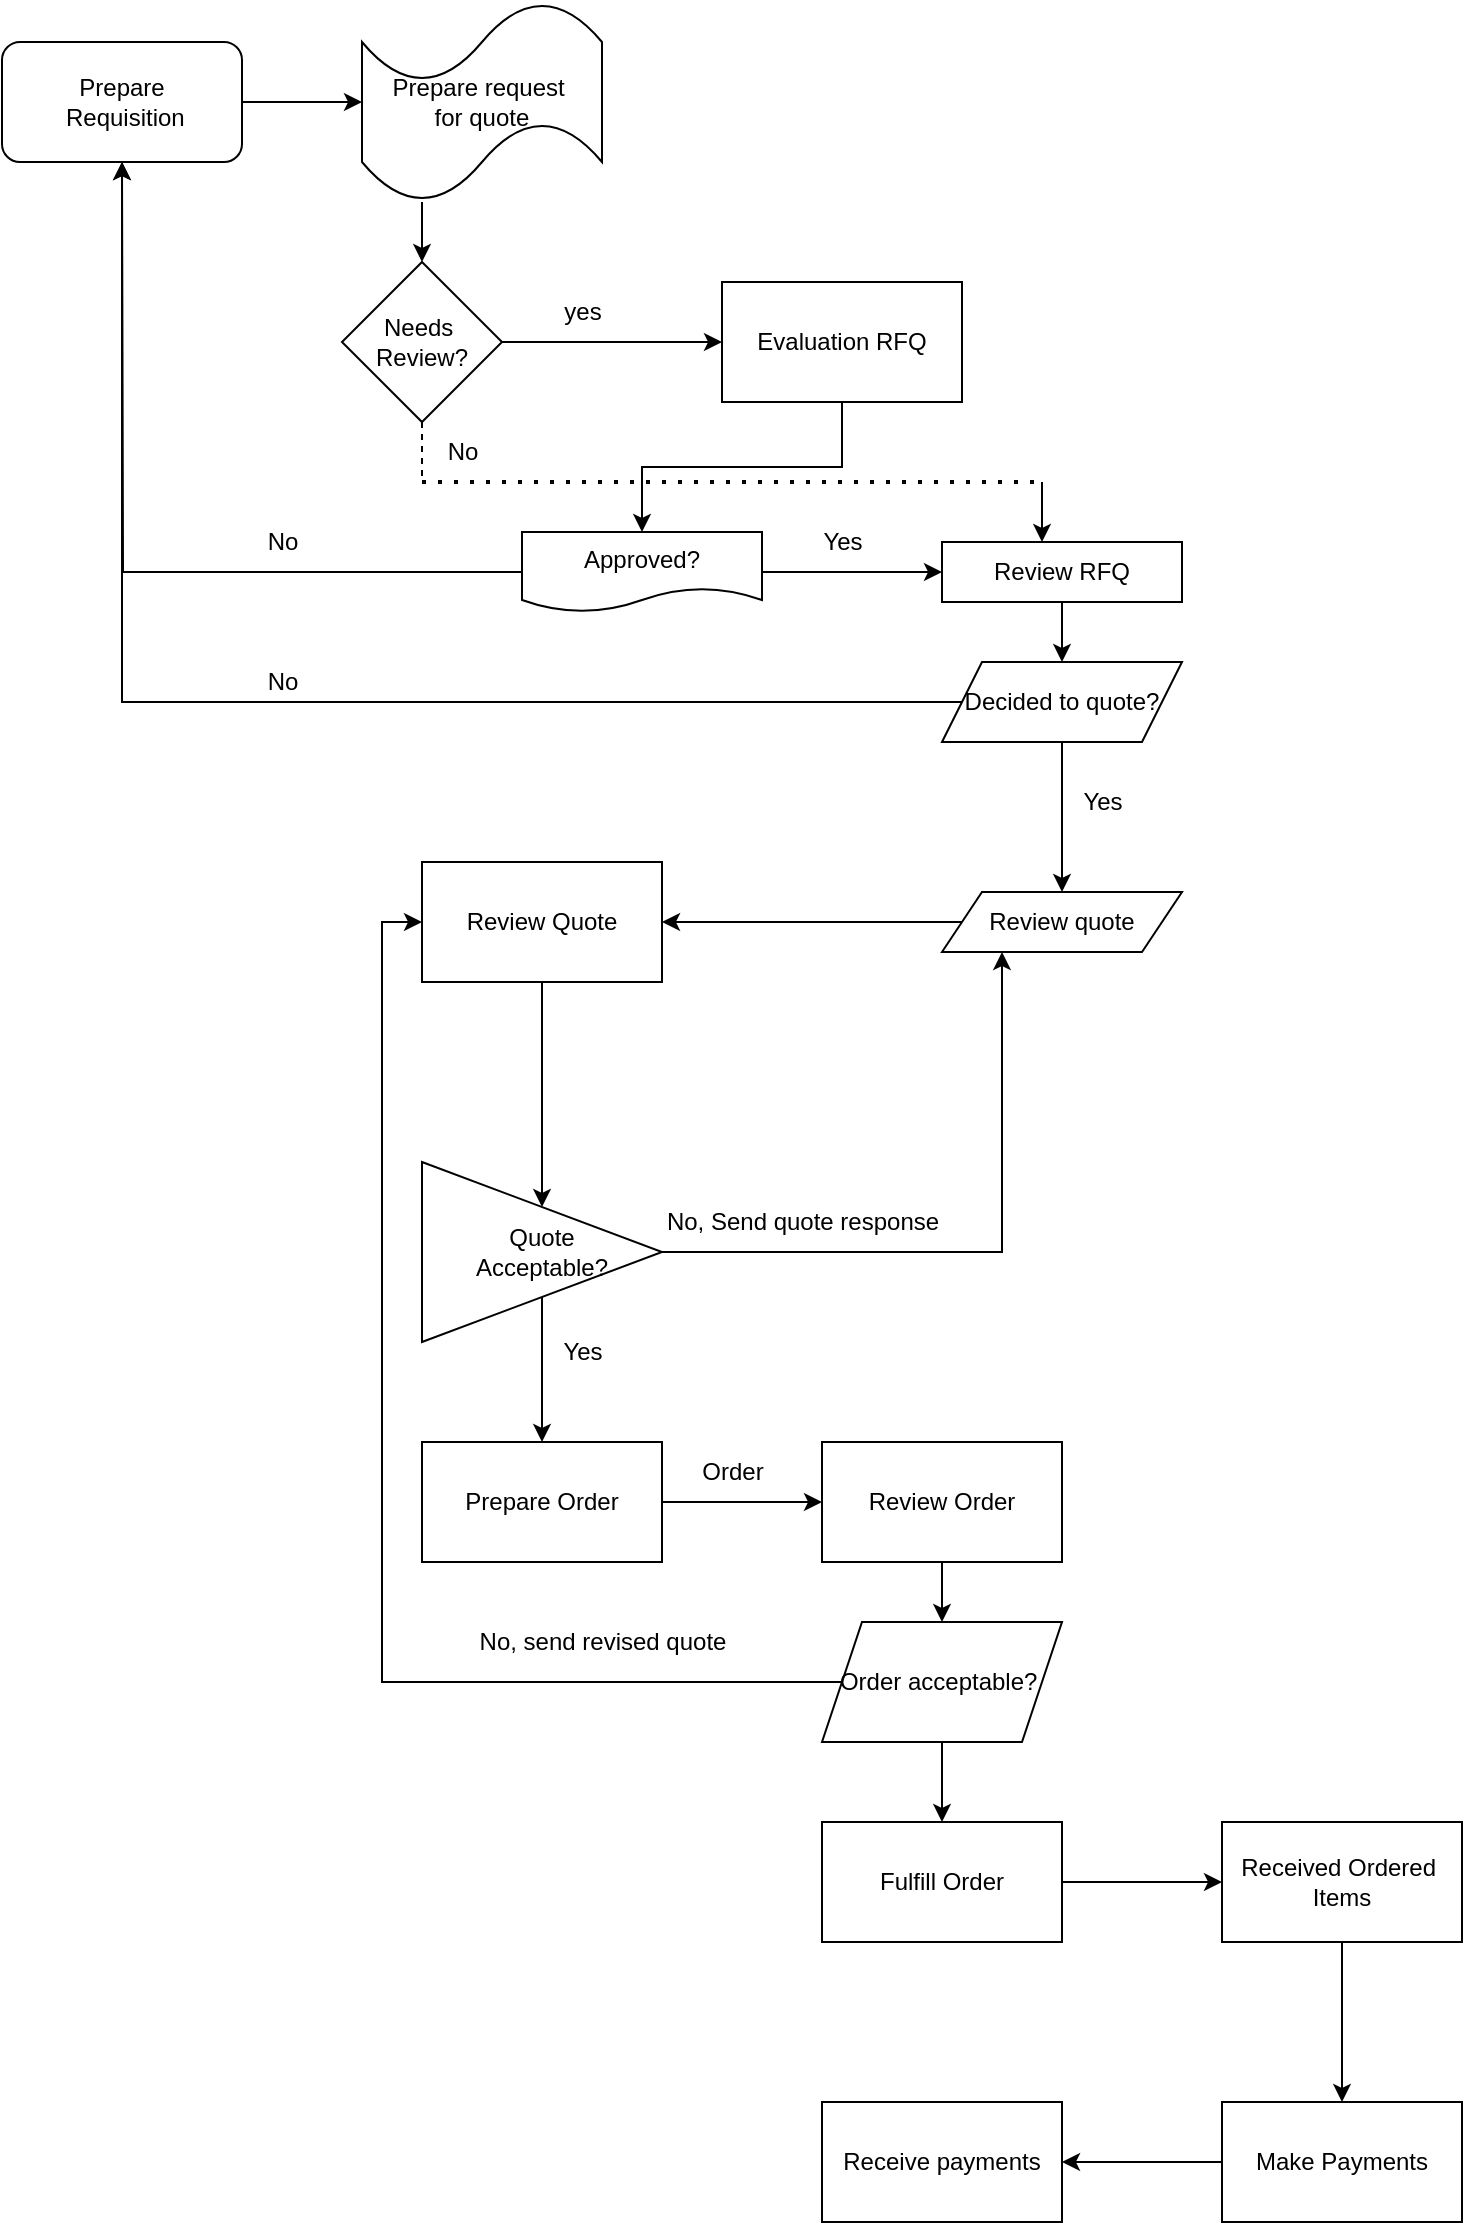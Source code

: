 <mxfile version="21.1.5" type="device">
  <diagram name="Page-1" id="NTZvAj1o065aLn9AzlJM">
    <mxGraphModel dx="1730" dy="452" grid="1" gridSize="10" guides="1" tooltips="1" connect="1" arrows="1" fold="1" page="1" pageScale="1" pageWidth="850" pageHeight="1100" math="0" shadow="0">
      <root>
        <mxCell id="0" />
        <mxCell id="1" parent="0" />
        <mxCell id="zSdqmAYmBV2nvxC4BP9r-52" value="" style="edgeStyle=orthogonalEdgeStyle;rounded=0;orthogonalLoop=1;jettySize=auto;html=1;" edge="1" parent="1" source="zSdqmAYmBV2nvxC4BP9r-2" target="zSdqmAYmBV2nvxC4BP9r-3">
          <mxGeometry relative="1" as="geometry" />
        </mxCell>
        <mxCell id="zSdqmAYmBV2nvxC4BP9r-2" value="Prepare&lt;br&gt;&amp;nbsp;Requisition" style="rounded=1;whiteSpace=wrap;html=1;" vertex="1" parent="1">
          <mxGeometry x="-20" y="40" width="120" height="60" as="geometry" />
        </mxCell>
        <mxCell id="zSdqmAYmBV2nvxC4BP9r-3" value="Prepare request&amp;nbsp;&lt;br&gt;for quote" style="shape=tape;whiteSpace=wrap;html=1;" vertex="1" parent="1">
          <mxGeometry x="160" y="20" width="120" height="100" as="geometry" />
        </mxCell>
        <mxCell id="zSdqmAYmBV2nvxC4BP9r-6" value="" style="edgeStyle=orthogonalEdgeStyle;rounded=0;orthogonalLoop=1;jettySize=auto;html=1;" edge="1" parent="1" source="zSdqmAYmBV2nvxC4BP9r-4" target="zSdqmAYmBV2nvxC4BP9r-5">
          <mxGeometry relative="1" as="geometry" />
        </mxCell>
        <mxCell id="zSdqmAYmBV2nvxC4BP9r-4" value="Needs&amp;nbsp;&lt;br&gt;Review?" style="rhombus;whiteSpace=wrap;html=1;" vertex="1" parent="1">
          <mxGeometry x="150" y="150" width="80" height="80" as="geometry" />
        </mxCell>
        <mxCell id="zSdqmAYmBV2nvxC4BP9r-8" value="" style="edgeStyle=orthogonalEdgeStyle;rounded=0;orthogonalLoop=1;jettySize=auto;html=1;" edge="1" parent="1" source="zSdqmAYmBV2nvxC4BP9r-5" target="zSdqmAYmBV2nvxC4BP9r-7">
          <mxGeometry relative="1" as="geometry" />
        </mxCell>
        <mxCell id="zSdqmAYmBV2nvxC4BP9r-5" value="Evaluation RFQ" style="whiteSpace=wrap;html=1;" vertex="1" parent="1">
          <mxGeometry x="340" y="160" width="120" height="60" as="geometry" />
        </mxCell>
        <mxCell id="zSdqmAYmBV2nvxC4BP9r-13" value="" style="edgeStyle=orthogonalEdgeStyle;rounded=0;orthogonalLoop=1;jettySize=auto;html=1;" edge="1" parent="1" source="zSdqmAYmBV2nvxC4BP9r-7" target="zSdqmAYmBV2nvxC4BP9r-12">
          <mxGeometry relative="1" as="geometry" />
        </mxCell>
        <mxCell id="zSdqmAYmBV2nvxC4BP9r-23" style="edgeStyle=orthogonalEdgeStyle;rounded=0;orthogonalLoop=1;jettySize=auto;html=1;" edge="1" parent="1" source="zSdqmAYmBV2nvxC4BP9r-7">
          <mxGeometry relative="1" as="geometry">
            <mxPoint x="40" y="100" as="targetPoint" />
          </mxGeometry>
        </mxCell>
        <mxCell id="zSdqmAYmBV2nvxC4BP9r-7" value="Approved?" style="shape=document;whiteSpace=wrap;html=1;boundedLbl=1;" vertex="1" parent="1">
          <mxGeometry x="240" y="285" width="120" height="40" as="geometry" />
        </mxCell>
        <mxCell id="zSdqmAYmBV2nvxC4BP9r-9" value="" style="endArrow=none;dashed=1;html=1;rounded=0;exitX=0.5;exitY=1;exitDx=0;exitDy=0;" edge="1" parent="1" source="zSdqmAYmBV2nvxC4BP9r-4">
          <mxGeometry width="50" height="50" relative="1" as="geometry">
            <mxPoint x="240" y="240" as="sourcePoint" />
            <mxPoint x="190" y="260" as="targetPoint" />
          </mxGeometry>
        </mxCell>
        <mxCell id="zSdqmAYmBV2nvxC4BP9r-10" value="" style="endArrow=none;dashed=1;html=1;dashPattern=1 3;strokeWidth=2;rounded=0;" edge="1" parent="1">
          <mxGeometry width="50" height="50" relative="1" as="geometry">
            <mxPoint x="190" y="260" as="sourcePoint" />
            <mxPoint x="502" y="260" as="targetPoint" />
          </mxGeometry>
        </mxCell>
        <mxCell id="zSdqmAYmBV2nvxC4BP9r-11" value="" style="endArrow=classic;html=1;rounded=0;" edge="1" parent="1">
          <mxGeometry width="50" height="50" relative="1" as="geometry">
            <mxPoint x="500" y="260" as="sourcePoint" />
            <mxPoint x="500" y="290" as="targetPoint" />
          </mxGeometry>
        </mxCell>
        <mxCell id="zSdqmAYmBV2nvxC4BP9r-18" value="" style="edgeStyle=orthogonalEdgeStyle;rounded=0;orthogonalLoop=1;jettySize=auto;html=1;" edge="1" parent="1" source="zSdqmAYmBV2nvxC4BP9r-12" target="zSdqmAYmBV2nvxC4BP9r-17">
          <mxGeometry relative="1" as="geometry" />
        </mxCell>
        <mxCell id="zSdqmAYmBV2nvxC4BP9r-12" value="Review RFQ" style="rounded=0;whiteSpace=wrap;html=1;" vertex="1" parent="1">
          <mxGeometry x="450" y="290" width="120" height="30" as="geometry" />
        </mxCell>
        <mxCell id="zSdqmAYmBV2nvxC4BP9r-14" value="Yes&lt;br&gt;" style="text;html=1;align=center;verticalAlign=middle;resizable=0;points=[];autosize=1;strokeColor=none;fillColor=none;" vertex="1" parent="1">
          <mxGeometry x="380" y="275" width="40" height="30" as="geometry" />
        </mxCell>
        <mxCell id="zSdqmAYmBV2nvxC4BP9r-15" value="yes" style="text;html=1;align=center;verticalAlign=middle;resizable=0;points=[];autosize=1;strokeColor=none;fillColor=none;" vertex="1" parent="1">
          <mxGeometry x="250" y="160" width="40" height="30" as="geometry" />
        </mxCell>
        <mxCell id="zSdqmAYmBV2nvxC4BP9r-16" value="No&lt;br&gt;" style="text;html=1;align=center;verticalAlign=middle;resizable=0;points=[];autosize=1;strokeColor=none;fillColor=none;" vertex="1" parent="1">
          <mxGeometry x="190" y="230" width="40" height="30" as="geometry" />
        </mxCell>
        <mxCell id="zSdqmAYmBV2nvxC4BP9r-20" value="" style="edgeStyle=orthogonalEdgeStyle;rounded=0;orthogonalLoop=1;jettySize=auto;html=1;" edge="1" parent="1" source="zSdqmAYmBV2nvxC4BP9r-17" target="zSdqmAYmBV2nvxC4BP9r-19">
          <mxGeometry relative="1" as="geometry" />
        </mxCell>
        <mxCell id="zSdqmAYmBV2nvxC4BP9r-22" style="edgeStyle=orthogonalEdgeStyle;rounded=0;orthogonalLoop=1;jettySize=auto;html=1;entryX=0.5;entryY=1;entryDx=0;entryDy=0;" edge="1" parent="1" source="zSdqmAYmBV2nvxC4BP9r-17" target="zSdqmAYmBV2nvxC4BP9r-2">
          <mxGeometry relative="1" as="geometry">
            <mxPoint x="41" y="170" as="targetPoint" />
          </mxGeometry>
        </mxCell>
        <mxCell id="zSdqmAYmBV2nvxC4BP9r-17" value="Decided to quote?" style="shape=parallelogram;perimeter=parallelogramPerimeter;whiteSpace=wrap;html=1;fixedSize=1;rounded=0;" vertex="1" parent="1">
          <mxGeometry x="450" y="350" width="120" height="40" as="geometry" />
        </mxCell>
        <mxCell id="zSdqmAYmBV2nvxC4BP9r-26" style="edgeStyle=orthogonalEdgeStyle;rounded=0;orthogonalLoop=1;jettySize=auto;html=1;" edge="1" parent="1" source="zSdqmAYmBV2nvxC4BP9r-19" target="zSdqmAYmBV2nvxC4BP9r-27">
          <mxGeometry relative="1" as="geometry">
            <mxPoint x="250" y="480" as="targetPoint" />
          </mxGeometry>
        </mxCell>
        <mxCell id="zSdqmAYmBV2nvxC4BP9r-19" value="Review quote" style="shape=parallelogram;perimeter=parallelogramPerimeter;whiteSpace=wrap;html=1;fixedSize=1;rounded=0;" vertex="1" parent="1">
          <mxGeometry x="450" y="465" width="120" height="30" as="geometry" />
        </mxCell>
        <mxCell id="zSdqmAYmBV2nvxC4BP9r-21" value="Yes" style="text;html=1;align=center;verticalAlign=middle;resizable=0;points=[];autosize=1;strokeColor=none;fillColor=none;" vertex="1" parent="1">
          <mxGeometry x="510" y="405" width="40" height="30" as="geometry" />
        </mxCell>
        <mxCell id="zSdqmAYmBV2nvxC4BP9r-24" value="No" style="text;html=1;align=center;verticalAlign=middle;resizable=0;points=[];autosize=1;strokeColor=none;fillColor=none;" vertex="1" parent="1">
          <mxGeometry x="100" y="275" width="40" height="30" as="geometry" />
        </mxCell>
        <mxCell id="zSdqmAYmBV2nvxC4BP9r-25" value="No" style="text;html=1;align=center;verticalAlign=middle;resizable=0;points=[];autosize=1;strokeColor=none;fillColor=none;" vertex="1" parent="1">
          <mxGeometry x="100" y="345" width="40" height="30" as="geometry" />
        </mxCell>
        <mxCell id="zSdqmAYmBV2nvxC4BP9r-29" value="" style="edgeStyle=orthogonalEdgeStyle;rounded=0;orthogonalLoop=1;jettySize=auto;html=1;" edge="1" parent="1" source="zSdqmAYmBV2nvxC4BP9r-27" target="zSdqmAYmBV2nvxC4BP9r-28">
          <mxGeometry relative="1" as="geometry" />
        </mxCell>
        <mxCell id="zSdqmAYmBV2nvxC4BP9r-27" value="Review Quote" style="rounded=0;whiteSpace=wrap;html=1;" vertex="1" parent="1">
          <mxGeometry x="190" y="450" width="120" height="60" as="geometry" />
        </mxCell>
        <mxCell id="zSdqmAYmBV2nvxC4BP9r-31" value="" style="edgeStyle=orthogonalEdgeStyle;rounded=0;orthogonalLoop=1;jettySize=auto;html=1;" edge="1" parent="1" source="zSdqmAYmBV2nvxC4BP9r-28" target="zSdqmAYmBV2nvxC4BP9r-30">
          <mxGeometry relative="1" as="geometry" />
        </mxCell>
        <mxCell id="zSdqmAYmBV2nvxC4BP9r-33" style="edgeStyle=orthogonalEdgeStyle;rounded=0;orthogonalLoop=1;jettySize=auto;html=1;entryX=0.25;entryY=1;entryDx=0;entryDy=0;" edge="1" parent="1" source="zSdqmAYmBV2nvxC4BP9r-28" target="zSdqmAYmBV2nvxC4BP9r-19">
          <mxGeometry relative="1" as="geometry" />
        </mxCell>
        <mxCell id="zSdqmAYmBV2nvxC4BP9r-28" value="Quote&lt;br&gt;Acceptable?" style="triangle;whiteSpace=wrap;html=1;rounded=0;" vertex="1" parent="1">
          <mxGeometry x="190" y="600" width="120" height="90" as="geometry" />
        </mxCell>
        <mxCell id="zSdqmAYmBV2nvxC4BP9r-36" value="" style="edgeStyle=orthogonalEdgeStyle;rounded=0;orthogonalLoop=1;jettySize=auto;html=1;" edge="1" parent="1" source="zSdqmAYmBV2nvxC4BP9r-30" target="zSdqmAYmBV2nvxC4BP9r-35">
          <mxGeometry relative="1" as="geometry" />
        </mxCell>
        <mxCell id="zSdqmAYmBV2nvxC4BP9r-30" value="Prepare Order" style="whiteSpace=wrap;html=1;rounded=0;" vertex="1" parent="1">
          <mxGeometry x="190" y="740" width="120" height="60" as="geometry" />
        </mxCell>
        <mxCell id="zSdqmAYmBV2nvxC4BP9r-32" value="Yes" style="text;html=1;align=center;verticalAlign=middle;resizable=0;points=[];autosize=1;strokeColor=none;fillColor=none;" vertex="1" parent="1">
          <mxGeometry x="250" y="680" width="40" height="30" as="geometry" />
        </mxCell>
        <mxCell id="zSdqmAYmBV2nvxC4BP9r-34" value="No, Send quote response" style="text;html=1;align=center;verticalAlign=middle;resizable=0;points=[];autosize=1;strokeColor=none;fillColor=none;" vertex="1" parent="1">
          <mxGeometry x="300" y="615" width="160" height="30" as="geometry" />
        </mxCell>
        <mxCell id="zSdqmAYmBV2nvxC4BP9r-39" value="" style="edgeStyle=orthogonalEdgeStyle;rounded=0;orthogonalLoop=1;jettySize=auto;html=1;" edge="1" parent="1" source="zSdqmAYmBV2nvxC4BP9r-35" target="zSdqmAYmBV2nvxC4BP9r-38">
          <mxGeometry relative="1" as="geometry" />
        </mxCell>
        <mxCell id="zSdqmAYmBV2nvxC4BP9r-35" value="Review Order" style="whiteSpace=wrap;html=1;rounded=0;" vertex="1" parent="1">
          <mxGeometry x="390" y="740" width="120" height="60" as="geometry" />
        </mxCell>
        <mxCell id="zSdqmAYmBV2nvxC4BP9r-37" value="Order" style="text;html=1;align=center;verticalAlign=middle;resizable=0;points=[];autosize=1;strokeColor=none;fillColor=none;" vertex="1" parent="1">
          <mxGeometry x="320" y="740" width="50" height="30" as="geometry" />
        </mxCell>
        <mxCell id="zSdqmAYmBV2nvxC4BP9r-40" style="edgeStyle=orthogonalEdgeStyle;rounded=0;orthogonalLoop=1;jettySize=auto;html=1;entryX=0;entryY=0.5;entryDx=0;entryDy=0;" edge="1" parent="1" source="zSdqmAYmBV2nvxC4BP9r-38" target="zSdqmAYmBV2nvxC4BP9r-27">
          <mxGeometry relative="1" as="geometry">
            <mxPoint x="90" y="470" as="targetPoint" />
          </mxGeometry>
        </mxCell>
        <mxCell id="zSdqmAYmBV2nvxC4BP9r-43" value="" style="edgeStyle=orthogonalEdgeStyle;rounded=0;orthogonalLoop=1;jettySize=auto;html=1;" edge="1" parent="1" source="zSdqmAYmBV2nvxC4BP9r-38" target="zSdqmAYmBV2nvxC4BP9r-42">
          <mxGeometry relative="1" as="geometry" />
        </mxCell>
        <mxCell id="zSdqmAYmBV2nvxC4BP9r-38" value="Order acceptable?&amp;nbsp;" style="shape=parallelogram;perimeter=parallelogramPerimeter;whiteSpace=wrap;html=1;fixedSize=1;rounded=0;" vertex="1" parent="1">
          <mxGeometry x="390" y="830" width="120" height="60" as="geometry" />
        </mxCell>
        <mxCell id="zSdqmAYmBV2nvxC4BP9r-41" value="No, send revised quote" style="text;html=1;align=center;verticalAlign=middle;resizable=0;points=[];autosize=1;strokeColor=none;fillColor=none;" vertex="1" parent="1">
          <mxGeometry x="205" y="825" width="150" height="30" as="geometry" />
        </mxCell>
        <mxCell id="zSdqmAYmBV2nvxC4BP9r-47" value="" style="edgeStyle=orthogonalEdgeStyle;rounded=0;orthogonalLoop=1;jettySize=auto;html=1;" edge="1" parent="1" source="zSdqmAYmBV2nvxC4BP9r-42" target="zSdqmAYmBV2nvxC4BP9r-46">
          <mxGeometry relative="1" as="geometry" />
        </mxCell>
        <mxCell id="zSdqmAYmBV2nvxC4BP9r-42" value="Fulfill Order" style="whiteSpace=wrap;html=1;rounded=0;" vertex="1" parent="1">
          <mxGeometry x="390" y="930" width="120" height="60" as="geometry" />
        </mxCell>
        <mxCell id="zSdqmAYmBV2nvxC4BP9r-49" value="" style="edgeStyle=orthogonalEdgeStyle;rounded=0;orthogonalLoop=1;jettySize=auto;html=1;" edge="1" parent="1" source="zSdqmAYmBV2nvxC4BP9r-46" target="zSdqmAYmBV2nvxC4BP9r-48">
          <mxGeometry relative="1" as="geometry" />
        </mxCell>
        <mxCell id="zSdqmAYmBV2nvxC4BP9r-46" value="Received Ordered&amp;nbsp;&lt;br&gt;Items" style="whiteSpace=wrap;html=1;rounded=0;" vertex="1" parent="1">
          <mxGeometry x="590" y="930" width="120" height="60" as="geometry" />
        </mxCell>
        <mxCell id="zSdqmAYmBV2nvxC4BP9r-51" value="" style="edgeStyle=orthogonalEdgeStyle;rounded=0;orthogonalLoop=1;jettySize=auto;html=1;" edge="1" parent="1" source="zSdqmAYmBV2nvxC4BP9r-48" target="zSdqmAYmBV2nvxC4BP9r-50">
          <mxGeometry relative="1" as="geometry" />
        </mxCell>
        <mxCell id="zSdqmAYmBV2nvxC4BP9r-48" value="Make Payments" style="whiteSpace=wrap;html=1;rounded=0;" vertex="1" parent="1">
          <mxGeometry x="590" y="1070" width="120" height="60" as="geometry" />
        </mxCell>
        <mxCell id="zSdqmAYmBV2nvxC4BP9r-50" value="Receive payments" style="whiteSpace=wrap;html=1;rounded=0;" vertex="1" parent="1">
          <mxGeometry x="390" y="1070" width="120" height="60" as="geometry" />
        </mxCell>
        <mxCell id="zSdqmAYmBV2nvxC4BP9r-55" value="" style="endArrow=classic;html=1;rounded=0;entryX=0.5;entryY=0;entryDx=0;entryDy=0;exitX=0.25;exitY=1;exitDx=0;exitDy=0;exitPerimeter=0;" edge="1" parent="1" source="zSdqmAYmBV2nvxC4BP9r-3" target="zSdqmAYmBV2nvxC4BP9r-4">
          <mxGeometry width="50" height="50" relative="1" as="geometry">
            <mxPoint x="490" y="270" as="sourcePoint" />
            <mxPoint x="540" y="220" as="targetPoint" />
          </mxGeometry>
        </mxCell>
      </root>
    </mxGraphModel>
  </diagram>
</mxfile>
